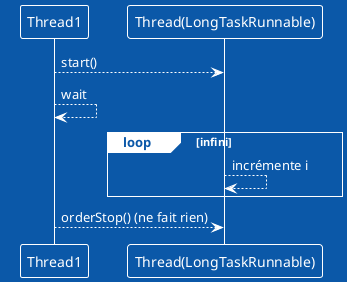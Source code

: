@startuml
!theme amiga
Thread1 --> "Thread(LongTaskRunnable)": start()
Thread1 --> Thread1 : wait
loop infini
	"Thread(LongTaskRunnable)" --> "Thread(LongTaskRunnable)" : incrémente i
end
Thread1 --> "Thread(LongTaskRunnable)": orderStop() (ne fait rien)
@enduml